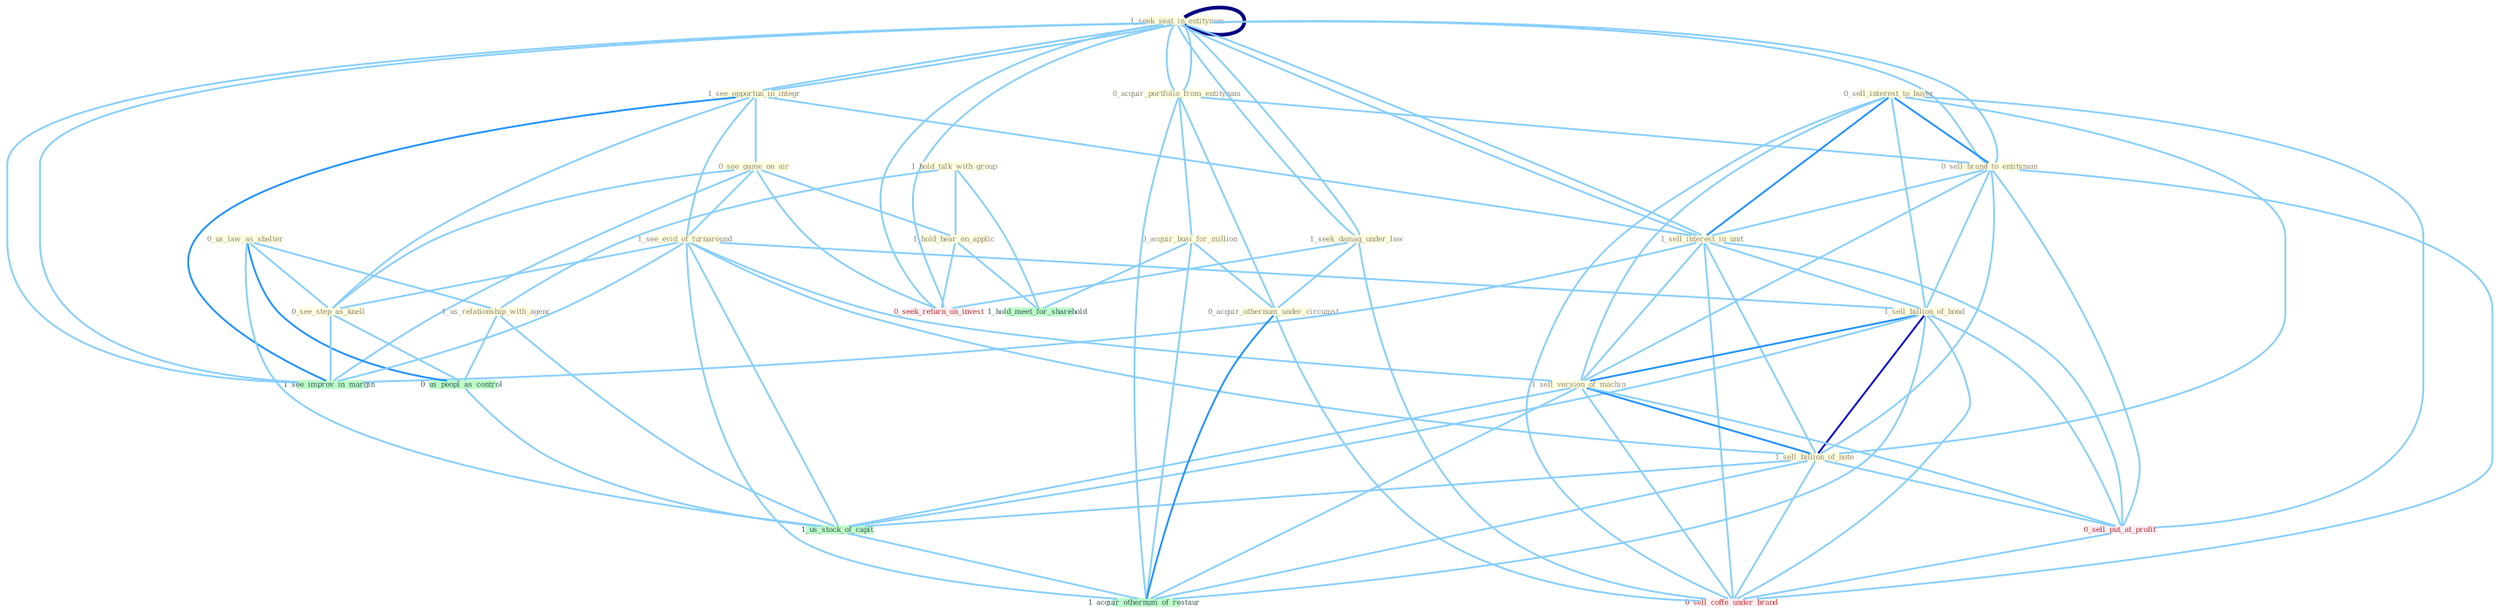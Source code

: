 Graph G{ 
    node
    [shape=polygon,style=filled,width=.5,height=.06,color="#BDFCC9",fixedsize=true,fontsize=4,
    fontcolor="#2f4f4f"];
    {node
    [color="#ffffe0", fontcolor="#8b7d6b"] "1_seek_seat_in_entitynam " "0_acquir_portfolio_from_entitynam " "0_sell_interest_to_buyer " "1_see_opportun_in_integr " "0_sell_brand_to_entitynam " "0_see_game_on_air " "1_seek_damag_under_law " "1_sell_interest_in_unit " "0_us_law_as_shelter " "1_see_evid_of_turnaround " "0_see_step_as_knell " "1_sell_billion_of_bond " "1_sell_version_of_machin " "0_acquir_busi_for_million " "1_hold_talk_with_group " "1_sell_billion_of_note " "0_acquir_othernum_under_circumst " "1_seek_seat_in_entitynam " "1_us_relationship_with_agenc " "1_hold_hear_on_applic "}
{node [color="#fff0f5", fontcolor="#b22222"] "0_sell_put_at_profit " "0_seek_return_on_invest " "0_sell_coffe_under_brand "}
edge [color="#B0E2FF"];

	"1_seek_seat_in_entitynam " -- "0_acquir_portfolio_from_entitynam " [w="1", color="#87cefa" ];
	"1_seek_seat_in_entitynam " -- "1_see_opportun_in_integr " [w="1", color="#87cefa" ];
	"1_seek_seat_in_entitynam " -- "0_sell_brand_to_entitynam " [w="1", color="#87cefa" ];
	"1_seek_seat_in_entitynam " -- "1_seek_damag_under_law " [w="1", color="#87cefa" ];
	"1_seek_seat_in_entitynam " -- "1_sell_interest_in_unit " [w="1", color="#87cefa" ];
	"1_seek_seat_in_entitynam " -- "1_seek_seat_in_entitynam " [w="4", style=bold, color="#000080", len=0.4];
	"1_seek_seat_in_entitynam " -- "0_seek_return_on_invest " [w="1", color="#87cefa" ];
	"1_seek_seat_in_entitynam " -- "1_see_improv_in_margin " [w="1", color="#87cefa" ];
	"0_acquir_portfolio_from_entitynam " -- "0_sell_brand_to_entitynam " [w="1", color="#87cefa" ];
	"0_acquir_portfolio_from_entitynam " -- "0_acquir_busi_for_million " [w="1", color="#87cefa" ];
	"0_acquir_portfolio_from_entitynam " -- "0_acquir_othernum_under_circumst " [w="1", color="#87cefa" ];
	"0_acquir_portfolio_from_entitynam " -- "1_seek_seat_in_entitynam " [w="1", color="#87cefa" ];
	"0_acquir_portfolio_from_entitynam " -- "1_acquir_othernum_of_restaur " [w="1", color="#87cefa" ];
	"0_sell_interest_to_buyer " -- "0_sell_brand_to_entitynam " [w="2", color="#1e90ff" , len=0.8];
	"0_sell_interest_to_buyer " -- "1_sell_interest_in_unit " [w="2", color="#1e90ff" , len=0.8];
	"0_sell_interest_to_buyer " -- "1_sell_billion_of_bond " [w="1", color="#87cefa" ];
	"0_sell_interest_to_buyer " -- "1_sell_version_of_machin " [w="1", color="#87cefa" ];
	"0_sell_interest_to_buyer " -- "1_sell_billion_of_note " [w="1", color="#87cefa" ];
	"0_sell_interest_to_buyer " -- "0_sell_put_at_profit " [w="1", color="#87cefa" ];
	"0_sell_interest_to_buyer " -- "0_sell_coffe_under_brand " [w="1", color="#87cefa" ];
	"1_see_opportun_in_integr " -- "0_see_game_on_air " [w="1", color="#87cefa" ];
	"1_see_opportun_in_integr " -- "1_sell_interest_in_unit " [w="1", color="#87cefa" ];
	"1_see_opportun_in_integr " -- "1_see_evid_of_turnaround " [w="1", color="#87cefa" ];
	"1_see_opportun_in_integr " -- "0_see_step_as_knell " [w="1", color="#87cefa" ];
	"1_see_opportun_in_integr " -- "1_seek_seat_in_entitynam " [w="1", color="#87cefa" ];
	"1_see_opportun_in_integr " -- "1_see_improv_in_margin " [w="2", color="#1e90ff" , len=0.8];
	"0_sell_brand_to_entitynam " -- "1_sell_interest_in_unit " [w="1", color="#87cefa" ];
	"0_sell_brand_to_entitynam " -- "1_sell_billion_of_bond " [w="1", color="#87cefa" ];
	"0_sell_brand_to_entitynam " -- "1_sell_version_of_machin " [w="1", color="#87cefa" ];
	"0_sell_brand_to_entitynam " -- "1_sell_billion_of_note " [w="1", color="#87cefa" ];
	"0_sell_brand_to_entitynam " -- "1_seek_seat_in_entitynam " [w="1", color="#87cefa" ];
	"0_sell_brand_to_entitynam " -- "0_sell_put_at_profit " [w="1", color="#87cefa" ];
	"0_sell_brand_to_entitynam " -- "0_sell_coffe_under_brand " [w="1", color="#87cefa" ];
	"0_see_game_on_air " -- "1_see_evid_of_turnaround " [w="1", color="#87cefa" ];
	"0_see_game_on_air " -- "0_see_step_as_knell " [w="1", color="#87cefa" ];
	"0_see_game_on_air " -- "1_hold_hear_on_applic " [w="1", color="#87cefa" ];
	"0_see_game_on_air " -- "0_seek_return_on_invest " [w="1", color="#87cefa" ];
	"0_see_game_on_air " -- "1_see_improv_in_margin " [w="1", color="#87cefa" ];
	"1_seek_damag_under_law " -- "0_acquir_othernum_under_circumst " [w="1", color="#87cefa" ];
	"1_seek_damag_under_law " -- "1_seek_seat_in_entitynam " [w="1", color="#87cefa" ];
	"1_seek_damag_under_law " -- "0_seek_return_on_invest " [w="1", color="#87cefa" ];
	"1_seek_damag_under_law " -- "0_sell_coffe_under_brand " [w="1", color="#87cefa" ];
	"1_sell_interest_in_unit " -- "1_sell_billion_of_bond " [w="1", color="#87cefa" ];
	"1_sell_interest_in_unit " -- "1_sell_version_of_machin " [w="1", color="#87cefa" ];
	"1_sell_interest_in_unit " -- "1_sell_billion_of_note " [w="1", color="#87cefa" ];
	"1_sell_interest_in_unit " -- "1_seek_seat_in_entitynam " [w="1", color="#87cefa" ];
	"1_sell_interest_in_unit " -- "0_sell_put_at_profit " [w="1", color="#87cefa" ];
	"1_sell_interest_in_unit " -- "1_see_improv_in_margin " [w="1", color="#87cefa" ];
	"1_sell_interest_in_unit " -- "0_sell_coffe_under_brand " [w="1", color="#87cefa" ];
	"0_us_law_as_shelter " -- "0_see_step_as_knell " [w="1", color="#87cefa" ];
	"0_us_law_as_shelter " -- "1_us_relationship_with_agenc " [w="1", color="#87cefa" ];
	"0_us_law_as_shelter " -- "0_us_peopl_as_control " [w="2", color="#1e90ff" , len=0.8];
	"0_us_law_as_shelter " -- "1_us_stock_of_capit " [w="1", color="#87cefa" ];
	"1_see_evid_of_turnaround " -- "0_see_step_as_knell " [w="1", color="#87cefa" ];
	"1_see_evid_of_turnaround " -- "1_sell_billion_of_bond " [w="1", color="#87cefa" ];
	"1_see_evid_of_turnaround " -- "1_sell_version_of_machin " [w="1", color="#87cefa" ];
	"1_see_evid_of_turnaround " -- "1_sell_billion_of_note " [w="1", color="#87cefa" ];
	"1_see_evid_of_turnaround " -- "1_us_stock_of_capit " [w="1", color="#87cefa" ];
	"1_see_evid_of_turnaround " -- "1_see_improv_in_margin " [w="1", color="#87cefa" ];
	"1_see_evid_of_turnaround " -- "1_acquir_othernum_of_restaur " [w="1", color="#87cefa" ];
	"0_see_step_as_knell " -- "0_us_peopl_as_control " [w="1", color="#87cefa" ];
	"0_see_step_as_knell " -- "1_see_improv_in_margin " [w="1", color="#87cefa" ];
	"1_sell_billion_of_bond " -- "1_sell_version_of_machin " [w="2", color="#1e90ff" , len=0.8];
	"1_sell_billion_of_bond " -- "1_sell_billion_of_note " [w="3", color="#0000cd" , len=0.6];
	"1_sell_billion_of_bond " -- "0_sell_put_at_profit " [w="1", color="#87cefa" ];
	"1_sell_billion_of_bond " -- "1_us_stock_of_capit " [w="1", color="#87cefa" ];
	"1_sell_billion_of_bond " -- "0_sell_coffe_under_brand " [w="1", color="#87cefa" ];
	"1_sell_billion_of_bond " -- "1_acquir_othernum_of_restaur " [w="1", color="#87cefa" ];
	"1_sell_version_of_machin " -- "1_sell_billion_of_note " [w="2", color="#1e90ff" , len=0.8];
	"1_sell_version_of_machin " -- "0_sell_put_at_profit " [w="1", color="#87cefa" ];
	"1_sell_version_of_machin " -- "1_us_stock_of_capit " [w="1", color="#87cefa" ];
	"1_sell_version_of_machin " -- "0_sell_coffe_under_brand " [w="1", color="#87cefa" ];
	"1_sell_version_of_machin " -- "1_acquir_othernum_of_restaur " [w="1", color="#87cefa" ];
	"0_acquir_busi_for_million " -- "0_acquir_othernum_under_circumst " [w="1", color="#87cefa" ];
	"0_acquir_busi_for_million " -- "1_hold_meet_for_sharehold " [w="1", color="#87cefa" ];
	"0_acquir_busi_for_million " -- "1_acquir_othernum_of_restaur " [w="1", color="#87cefa" ];
	"1_hold_talk_with_group " -- "1_us_relationship_with_agenc " [w="1", color="#87cefa" ];
	"1_hold_talk_with_group " -- "1_hold_hear_on_applic " [w="1", color="#87cefa" ];
	"1_hold_talk_with_group " -- "1_hold_meet_for_sharehold " [w="1", color="#87cefa" ];
	"1_sell_billion_of_note " -- "0_sell_put_at_profit " [w="1", color="#87cefa" ];
	"1_sell_billion_of_note " -- "1_us_stock_of_capit " [w="1", color="#87cefa" ];
	"1_sell_billion_of_note " -- "0_sell_coffe_under_brand " [w="1", color="#87cefa" ];
	"1_sell_billion_of_note " -- "1_acquir_othernum_of_restaur " [w="1", color="#87cefa" ];
	"0_acquir_othernum_under_circumst " -- "0_sell_coffe_under_brand " [w="1", color="#87cefa" ];
	"0_acquir_othernum_under_circumst " -- "1_acquir_othernum_of_restaur " [w="2", color="#1e90ff" , len=0.8];
	"1_seek_seat_in_entitynam " -- "0_seek_return_on_invest " [w="1", color="#87cefa" ];
	"1_seek_seat_in_entitynam " -- "1_see_improv_in_margin " [w="1", color="#87cefa" ];
	"1_us_relationship_with_agenc " -- "0_us_peopl_as_control " [w="1", color="#87cefa" ];
	"1_us_relationship_with_agenc " -- "1_us_stock_of_capit " [w="1", color="#87cefa" ];
	"1_hold_hear_on_applic " -- "0_seek_return_on_invest " [w="1", color="#87cefa" ];
	"1_hold_hear_on_applic " -- "1_hold_meet_for_sharehold " [w="1", color="#87cefa" ];
	"0_us_peopl_as_control " -- "1_us_stock_of_capit " [w="1", color="#87cefa" ];
	"0_sell_put_at_profit " -- "0_sell_coffe_under_brand " [w="1", color="#87cefa" ];
	"1_us_stock_of_capit " -- "1_acquir_othernum_of_restaur " [w="1", color="#87cefa" ];
}